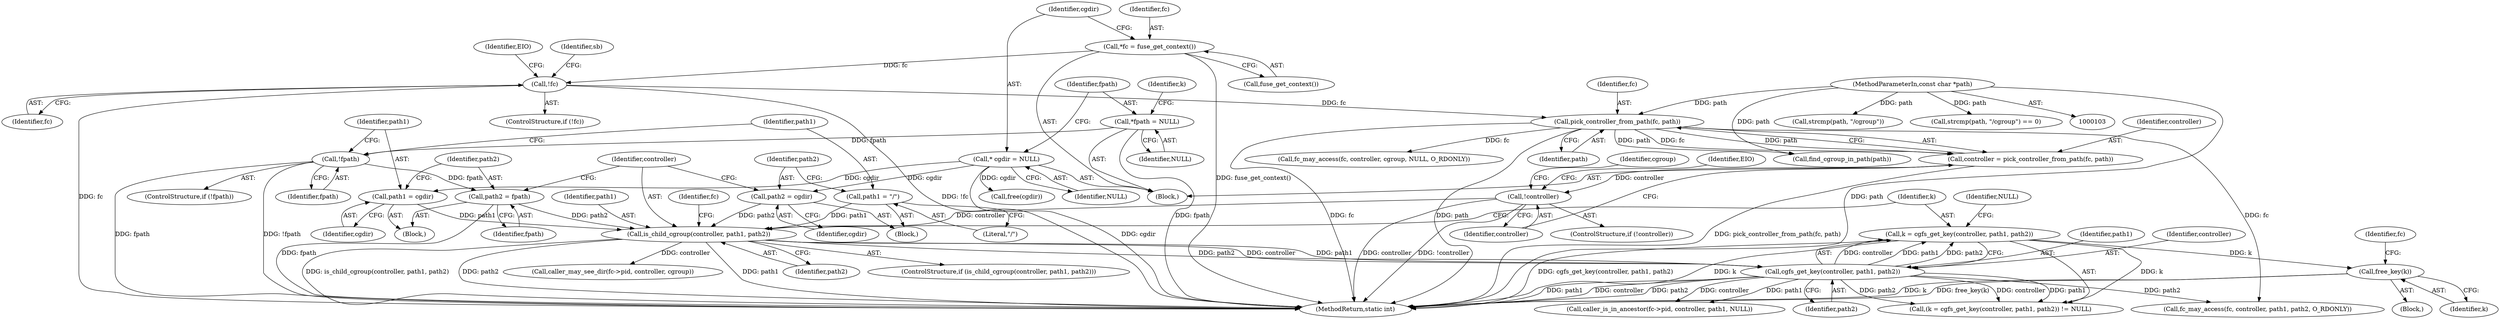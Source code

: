 digraph "0_lxcfs_a8b6c3e0537e90fba3c55910fd1b7229d54a60a7_0@API" {
"1000418" [label="(Call,free_key(k))"];
"1000377" [label="(Call,k = cgfs_get_key(controller, path1, path2))"];
"1000379" [label="(Call,cgfs_get_key(controller, path1, path2))"];
"1000263" [label="(Call,is_child_cgroup(controller, path1, path2))"];
"1000211" [label="(Call,!controller)"];
"1000205" [label="(Call,controller = pick_controller_from_path(fc, path))"];
"1000207" [label="(Call,pick_controller_from_path(fc, path))"];
"1000137" [label="(Call,!fc)"];
"1000109" [label="(Call,*fc = fuse_get_context())"];
"1000104" [label="(MethodParameterIn,const char *path)"];
"1000256" [label="(Call,path1 = cgdir)"];
"1000113" [label="(Call,* cgdir = NULL)"];
"1000248" [label="(Call,path1 = \"/\")"];
"1000259" [label="(Call,path2 = fpath)"];
"1000245" [label="(Call,!fpath)"];
"1000117" [label="(Call,*fpath = NULL)"];
"1000251" [label="(Call,path2 = cgdir)"];
"1000258" [label="(Identifier,cgdir)"];
"1000457" [label="(MethodReturn,static int)"];
"1000248" [label="(Call,path1 = \"/\")"];
"1000244" [label="(ControlStructure,if (!fpath))"];
"1000263" [label="(Call,is_child_cgroup(controller, path1, path2))"];
"1000136" [label="(ControlStructure,if (!fc))"];
"1000377" [label="(Call,k = cgfs_get_key(controller, path1, path2))"];
"1000252" [label="(Identifier,path2)"];
"1000212" [label="(Identifier,controller)"];
"1000255" [label="(Block,)"];
"1000381" [label="(Identifier,path1)"];
"1000422" [label="(Call,caller_is_in_ancestor(fc->pid, controller, path1, NULL))"];
"1000262" [label="(ControlStructure,if (is_child_cgroup(controller, path1, path2)))"];
"1000266" [label="(Identifier,path2)"];
"1000378" [label="(Identifier,k)"];
"1000205" [label="(Call,controller = pick_controller_from_path(fc, path))"];
"1000114" [label="(Identifier,cgdir)"];
"1000124" [label="(Identifier,k)"];
"1000419" [label="(Identifier,k)"];
"1000138" [label="(Identifier,fc)"];
"1000382" [label="(Identifier,path2)"];
"1000218" [label="(Call,find_cgroup_in_path(path))"];
"1000272" [label="(Identifier,fc)"];
"1000310" [label="(Call,fc_may_access(fc, controller, cgroup, NULL, O_RDONLY))"];
"1000109" [label="(Call,*fc = fuse_get_context())"];
"1000207" [label="(Call,pick_controller_from_path(fc, path))"];
"1000379" [label="(Call,cgfs_get_key(controller, path1, path2))"];
"1000186" [label="(Call,strcmp(path, \"/cgroup\"))"];
"1000113" [label="(Call,* cgdir = NULL)"];
"1000380" [label="(Identifier,controller)"];
"1000261" [label="(Identifier,fpath)"];
"1000384" [label="(Block,)"];
"1000246" [label="(Identifier,fpath)"];
"1000251" [label="(Call,path2 = cgdir)"];
"1000257" [label="(Identifier,path1)"];
"1000208" [label="(Identifier,fc)"];
"1000110" [label="(Identifier,fc)"];
"1000185" [label="(Call,strcmp(path, \"/cgroup\") == 0)"];
"1000206" [label="(Identifier,controller)"];
"1000249" [label="(Identifier,path1)"];
"1000270" [label="(Call,caller_may_see_dir(fc->pid, controller, cgroup))"];
"1000137" [label="(Call,!fc)"];
"1000418" [label="(Call,free_key(k))"];
"1000115" [label="(Identifier,NULL)"];
"1000117" [label="(Call,*fpath = NULL)"];
"1000119" [label="(Identifier,NULL)"];
"1000111" [label="(Call,fuse_get_context())"];
"1000217" [label="(Identifier,cgroup)"];
"1000118" [label="(Identifier,fpath)"];
"1000210" [label="(ControlStructure,if (!controller))"];
"1000264" [label="(Identifier,controller)"];
"1000215" [label="(Identifier,EIO)"];
"1000211" [label="(Call,!controller)"];
"1000104" [label="(MethodParameterIn,const char *path)"];
"1000141" [label="(Identifier,EIO)"];
"1000256" [label="(Call,path1 = cgdir)"];
"1000247" [label="(Block,)"];
"1000259" [label="(Call,path2 = fpath)"];
"1000143" [label="(Identifier,sb)"];
"1000250" [label="(Literal,\"/\")"];
"1000106" [label="(Block,)"];
"1000253" [label="(Identifier,cgdir)"];
"1000453" [label="(Call,free(cgdir))"];
"1000437" [label="(Call,fc_may_access(fc, controller, path1, path2, O_RDONLY))"];
"1000265" [label="(Identifier,path1)"];
"1000424" [label="(Identifier,fc)"];
"1000245" [label="(Call,!fpath)"];
"1000260" [label="(Identifier,path2)"];
"1000383" [label="(Identifier,NULL)"];
"1000376" [label="(Call,(k = cgfs_get_key(controller, path1, path2)) != NULL)"];
"1000209" [label="(Identifier,path)"];
"1000418" -> "1000384"  [label="AST: "];
"1000418" -> "1000419"  [label="CFG: "];
"1000419" -> "1000418"  [label="AST: "];
"1000424" -> "1000418"  [label="CFG: "];
"1000418" -> "1000457"  [label="DDG: free_key(k)"];
"1000418" -> "1000457"  [label="DDG: k"];
"1000377" -> "1000418"  [label="DDG: k"];
"1000377" -> "1000376"  [label="AST: "];
"1000377" -> "1000379"  [label="CFG: "];
"1000378" -> "1000377"  [label="AST: "];
"1000379" -> "1000377"  [label="AST: "];
"1000383" -> "1000377"  [label="CFG: "];
"1000377" -> "1000457"  [label="DDG: cgfs_get_key(controller, path1, path2)"];
"1000377" -> "1000457"  [label="DDG: k"];
"1000377" -> "1000376"  [label="DDG: k"];
"1000379" -> "1000377"  [label="DDG: controller"];
"1000379" -> "1000377"  [label="DDG: path1"];
"1000379" -> "1000377"  [label="DDG: path2"];
"1000379" -> "1000382"  [label="CFG: "];
"1000380" -> "1000379"  [label="AST: "];
"1000381" -> "1000379"  [label="AST: "];
"1000382" -> "1000379"  [label="AST: "];
"1000379" -> "1000457"  [label="DDG: controller"];
"1000379" -> "1000457"  [label="DDG: path2"];
"1000379" -> "1000457"  [label="DDG: path1"];
"1000379" -> "1000376"  [label="DDG: controller"];
"1000379" -> "1000376"  [label="DDG: path1"];
"1000379" -> "1000376"  [label="DDG: path2"];
"1000263" -> "1000379"  [label="DDG: controller"];
"1000263" -> "1000379"  [label="DDG: path1"];
"1000263" -> "1000379"  [label="DDG: path2"];
"1000379" -> "1000422"  [label="DDG: controller"];
"1000379" -> "1000422"  [label="DDG: path1"];
"1000379" -> "1000437"  [label="DDG: path2"];
"1000263" -> "1000262"  [label="AST: "];
"1000263" -> "1000266"  [label="CFG: "];
"1000264" -> "1000263"  [label="AST: "];
"1000265" -> "1000263"  [label="AST: "];
"1000266" -> "1000263"  [label="AST: "];
"1000272" -> "1000263"  [label="CFG: "];
"1000378" -> "1000263"  [label="CFG: "];
"1000263" -> "1000457"  [label="DDG: path1"];
"1000263" -> "1000457"  [label="DDG: is_child_cgroup(controller, path1, path2)"];
"1000263" -> "1000457"  [label="DDG: path2"];
"1000211" -> "1000263"  [label="DDG: controller"];
"1000256" -> "1000263"  [label="DDG: path1"];
"1000248" -> "1000263"  [label="DDG: path1"];
"1000259" -> "1000263"  [label="DDG: path2"];
"1000251" -> "1000263"  [label="DDG: path2"];
"1000263" -> "1000270"  [label="DDG: controller"];
"1000211" -> "1000210"  [label="AST: "];
"1000211" -> "1000212"  [label="CFG: "];
"1000212" -> "1000211"  [label="AST: "];
"1000215" -> "1000211"  [label="CFG: "];
"1000217" -> "1000211"  [label="CFG: "];
"1000211" -> "1000457"  [label="DDG: controller"];
"1000211" -> "1000457"  [label="DDG: !controller"];
"1000205" -> "1000211"  [label="DDG: controller"];
"1000205" -> "1000106"  [label="AST: "];
"1000205" -> "1000207"  [label="CFG: "];
"1000206" -> "1000205"  [label="AST: "];
"1000207" -> "1000205"  [label="AST: "];
"1000212" -> "1000205"  [label="CFG: "];
"1000205" -> "1000457"  [label="DDG: pick_controller_from_path(fc, path)"];
"1000207" -> "1000205"  [label="DDG: fc"];
"1000207" -> "1000205"  [label="DDG: path"];
"1000207" -> "1000209"  [label="CFG: "];
"1000208" -> "1000207"  [label="AST: "];
"1000209" -> "1000207"  [label="AST: "];
"1000207" -> "1000457"  [label="DDG: path"];
"1000207" -> "1000457"  [label="DDG: fc"];
"1000137" -> "1000207"  [label="DDG: fc"];
"1000104" -> "1000207"  [label="DDG: path"];
"1000207" -> "1000218"  [label="DDG: path"];
"1000207" -> "1000310"  [label="DDG: fc"];
"1000207" -> "1000437"  [label="DDG: fc"];
"1000137" -> "1000136"  [label="AST: "];
"1000137" -> "1000138"  [label="CFG: "];
"1000138" -> "1000137"  [label="AST: "];
"1000141" -> "1000137"  [label="CFG: "];
"1000143" -> "1000137"  [label="CFG: "];
"1000137" -> "1000457"  [label="DDG: fc"];
"1000137" -> "1000457"  [label="DDG: !fc"];
"1000109" -> "1000137"  [label="DDG: fc"];
"1000109" -> "1000106"  [label="AST: "];
"1000109" -> "1000111"  [label="CFG: "];
"1000110" -> "1000109"  [label="AST: "];
"1000111" -> "1000109"  [label="AST: "];
"1000114" -> "1000109"  [label="CFG: "];
"1000109" -> "1000457"  [label="DDG: fuse_get_context()"];
"1000104" -> "1000103"  [label="AST: "];
"1000104" -> "1000457"  [label="DDG: path"];
"1000104" -> "1000185"  [label="DDG: path"];
"1000104" -> "1000186"  [label="DDG: path"];
"1000104" -> "1000218"  [label="DDG: path"];
"1000256" -> "1000255"  [label="AST: "];
"1000256" -> "1000258"  [label="CFG: "];
"1000257" -> "1000256"  [label="AST: "];
"1000258" -> "1000256"  [label="AST: "];
"1000260" -> "1000256"  [label="CFG: "];
"1000113" -> "1000256"  [label="DDG: cgdir"];
"1000113" -> "1000106"  [label="AST: "];
"1000113" -> "1000115"  [label="CFG: "];
"1000114" -> "1000113"  [label="AST: "];
"1000115" -> "1000113"  [label="AST: "];
"1000118" -> "1000113"  [label="CFG: "];
"1000113" -> "1000457"  [label="DDG: cgdir"];
"1000113" -> "1000251"  [label="DDG: cgdir"];
"1000113" -> "1000453"  [label="DDG: cgdir"];
"1000248" -> "1000247"  [label="AST: "];
"1000248" -> "1000250"  [label="CFG: "];
"1000249" -> "1000248"  [label="AST: "];
"1000250" -> "1000248"  [label="AST: "];
"1000252" -> "1000248"  [label="CFG: "];
"1000259" -> "1000255"  [label="AST: "];
"1000259" -> "1000261"  [label="CFG: "];
"1000260" -> "1000259"  [label="AST: "];
"1000261" -> "1000259"  [label="AST: "];
"1000264" -> "1000259"  [label="CFG: "];
"1000259" -> "1000457"  [label="DDG: fpath"];
"1000245" -> "1000259"  [label="DDG: fpath"];
"1000245" -> "1000244"  [label="AST: "];
"1000245" -> "1000246"  [label="CFG: "];
"1000246" -> "1000245"  [label="AST: "];
"1000249" -> "1000245"  [label="CFG: "];
"1000257" -> "1000245"  [label="CFG: "];
"1000245" -> "1000457"  [label="DDG: !fpath"];
"1000245" -> "1000457"  [label="DDG: fpath"];
"1000117" -> "1000245"  [label="DDG: fpath"];
"1000117" -> "1000106"  [label="AST: "];
"1000117" -> "1000119"  [label="CFG: "];
"1000118" -> "1000117"  [label="AST: "];
"1000119" -> "1000117"  [label="AST: "];
"1000124" -> "1000117"  [label="CFG: "];
"1000117" -> "1000457"  [label="DDG: fpath"];
"1000251" -> "1000247"  [label="AST: "];
"1000251" -> "1000253"  [label="CFG: "];
"1000252" -> "1000251"  [label="AST: "];
"1000253" -> "1000251"  [label="AST: "];
"1000264" -> "1000251"  [label="CFG: "];
}
